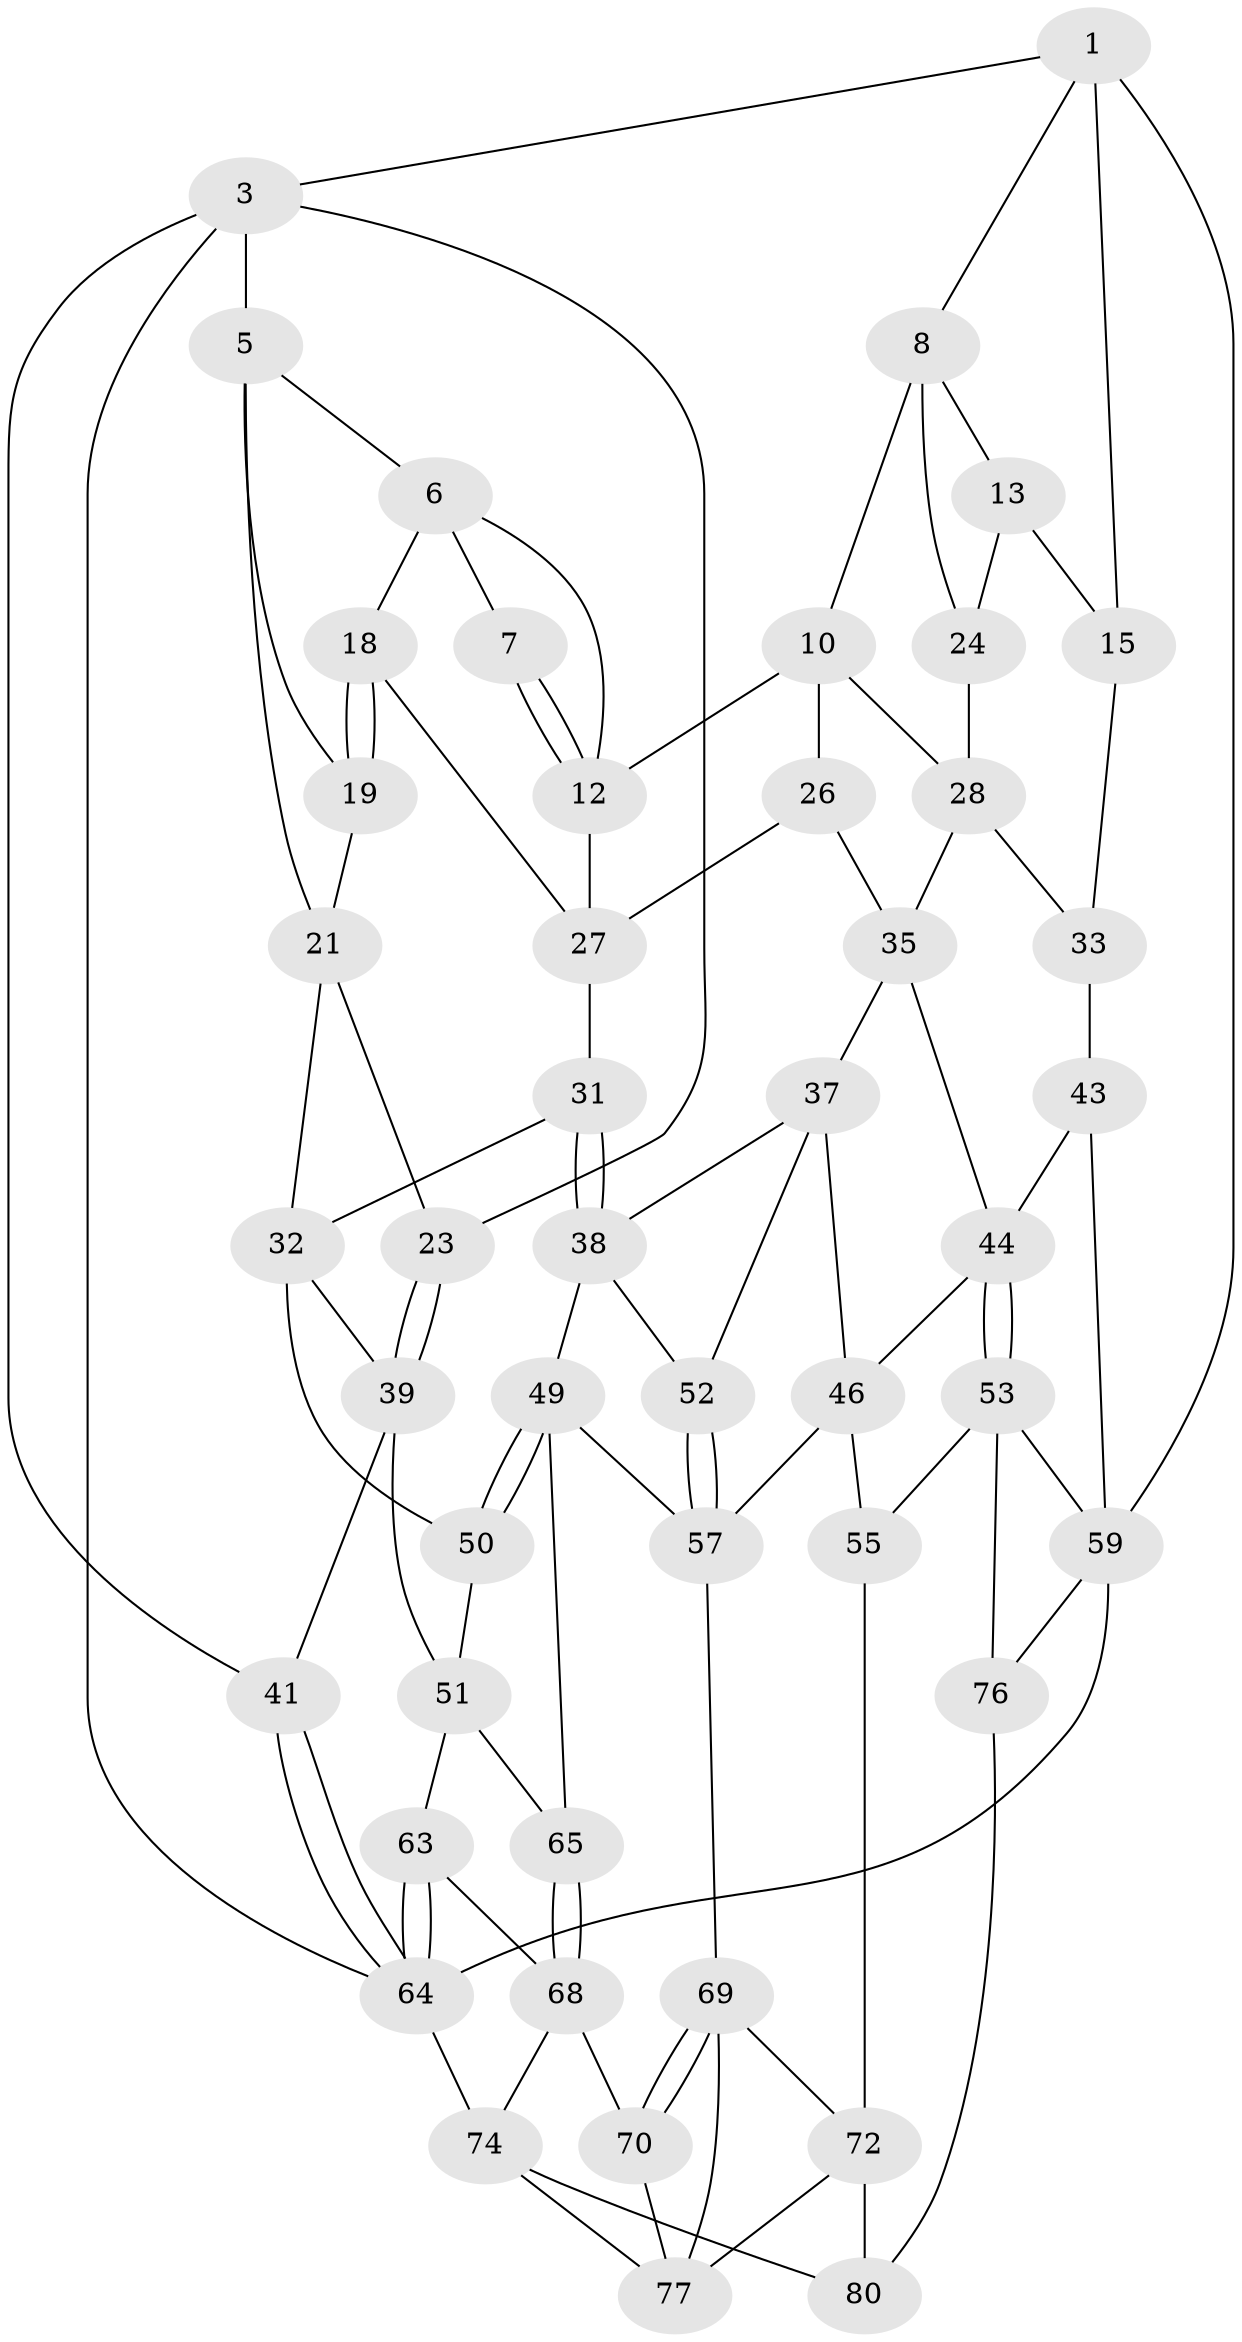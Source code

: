 // Generated by graph-tools (version 1.1) at 2025/24/03/03/25 07:24:37]
// undirected, 48 vertices, 98 edges
graph export_dot {
graph [start="1"]
  node [color=gray90,style=filled];
  1 [pos="+0.7368132820389629+0",super="+2"];
  3 [pos="+0+0",super="+4"];
  5 [pos="+0.25953421144400973+0",super="+20"];
  6 [pos="+0.3105671503686879+0",super="+17"];
  7 [pos="+0.6075550773271029+0"];
  8 [pos="+0.7452656756457811+0",super="+9"];
  10 [pos="+0.6781387304090327+0.15046613718139945",super="+11"];
  12 [pos="+0.5677744331426057+0.05566874767432557",super="+16"];
  13 [pos="+0.8436743703983985+0.020209787860489634",super="+14"];
  15 [pos="+1+0.21264425455953137"];
  18 [pos="+0.36889360528984955+0.13663059532780272"];
  19 [pos="+0.3219835068973811+0.1318969510879646"];
  21 [pos="+0.2572647446673688+0.1462265840307161",super="+22"];
  23 [pos="+0.18013233239505322+0.1696777430075568"];
  24 [pos="+0.7919299936156483+0.09355513688028239",super="+25"];
  26 [pos="+0.5530743440911402+0.20376609112532618"];
  27 [pos="+0.46440745936498556+0.17500434695134753",super="+30"];
  28 [pos="+0.7766209590435362+0.22112996032644153",super="+29"];
  31 [pos="+0.39656636648830407+0.2546761644080515"];
  32 [pos="+0.3746429245079711+0.2607637530114431",super="+42"];
  33 [pos="+1+0.30491528936045936",super="+34"];
  35 [pos="+0.6692978012464583+0.23884732947039988",super="+36"];
  37 [pos="+0.4845033277891303+0.3343192601528233",super="+47"];
  38 [pos="+0.4205958374430151+0.28912105416457085",super="+48"];
  39 [pos="+0.16420595402390956+0.20729597297501381",super="+40"];
  41 [pos="+0+0.3353572556885058"];
  43 [pos="+0.7911364199805903+0.3894191505537222",super="+58"];
  44 [pos="+0.7842122221387965+0.39453931165298917",super="+45"];
  46 [pos="+0.6666812905490516+0.32050204352382855",super="+56"];
  49 [pos="+0.2856542493783102+0.4765187884325316",super="+61"];
  50 [pos="+0.22881540098515551+0.4209369650761264"];
  51 [pos="+0.06963416124011981+0.380771262379763",super="+62"];
  52 [pos="+0.5064099699332529+0.45074644414902515"];
  53 [pos="+0.7541632303340281+0.6177870331075876",super="+54"];
  55 [pos="+0.7022968457882328+0.6596463384983176"];
  57 [pos="+0.5671169647857879+0.5400672525270224",super="+60"];
  59 [pos="+1+0.3988980636133152",super="+66"];
  63 [pos="+0.06726126786097854+0.6558157725014175"];
  64 [pos="+0+0.6410793482084828",super="+67"];
  65 [pos="+0.18913036370722172+0.6254451002997055"];
  68 [pos="+0.10274167372024774+0.6848365558139031",super="+71"];
  69 [pos="+0.3359906943309028+0.6927536308020293",super="+73"];
  70 [pos="+0.23736807859018919+0.8048903145776655"];
  72 [pos="+0.6060171934918384+0.7194407186689107",super="+79"];
  74 [pos="+0.05069148904429873+0.9286896044379349",super="+75"];
  76 [pos="+1+1"];
  77 [pos="+0.40134015870646716+0.966444852328071",super="+78"];
  80 [pos="+0.46700507975467576+1"];
  1 -- 8;
  1 -- 3;
  1 -- 15;
  1 -- 59;
  3 -- 41;
  3 -- 5;
  3 -- 23;
  3 -- 64;
  5 -- 6;
  5 -- 21;
  5 -- 19;
  6 -- 7;
  6 -- 18;
  6 -- 12;
  7 -- 12;
  7 -- 12;
  8 -- 13;
  8 -- 24;
  8 -- 10;
  10 -- 26;
  10 -- 12;
  10 -- 28;
  12 -- 27;
  13 -- 24 [weight=2];
  13 -- 15;
  15 -- 33;
  18 -- 19;
  18 -- 19;
  18 -- 27;
  19 -- 21;
  21 -- 32;
  21 -- 23;
  23 -- 39;
  23 -- 39;
  24 -- 28;
  26 -- 27;
  26 -- 35;
  27 -- 31;
  28 -- 35;
  28 -- 33;
  31 -- 32;
  31 -- 38;
  31 -- 38;
  32 -- 50;
  32 -- 39;
  33 -- 43 [weight=2];
  35 -- 37;
  35 -- 44;
  37 -- 38;
  37 -- 52;
  37 -- 46;
  38 -- 49;
  38 -- 52;
  39 -- 41;
  39 -- 51;
  41 -- 64;
  41 -- 64;
  43 -- 44;
  43 -- 59;
  44 -- 53;
  44 -- 53;
  44 -- 46;
  46 -- 57;
  46 -- 55;
  49 -- 50;
  49 -- 50;
  49 -- 65;
  49 -- 57;
  50 -- 51;
  51 -- 65;
  51 -- 63;
  52 -- 57;
  52 -- 57;
  53 -- 59;
  53 -- 76;
  53 -- 55;
  55 -- 72;
  57 -- 69;
  59 -- 64;
  59 -- 76;
  63 -- 64;
  63 -- 64;
  63 -- 68;
  64 -- 74;
  65 -- 68;
  65 -- 68;
  68 -- 74;
  68 -- 70;
  69 -- 70;
  69 -- 70;
  69 -- 72;
  69 -- 77;
  70 -- 77;
  72 -- 80;
  72 -- 77;
  74 -- 77;
  74 -- 80;
  76 -- 80;
}

